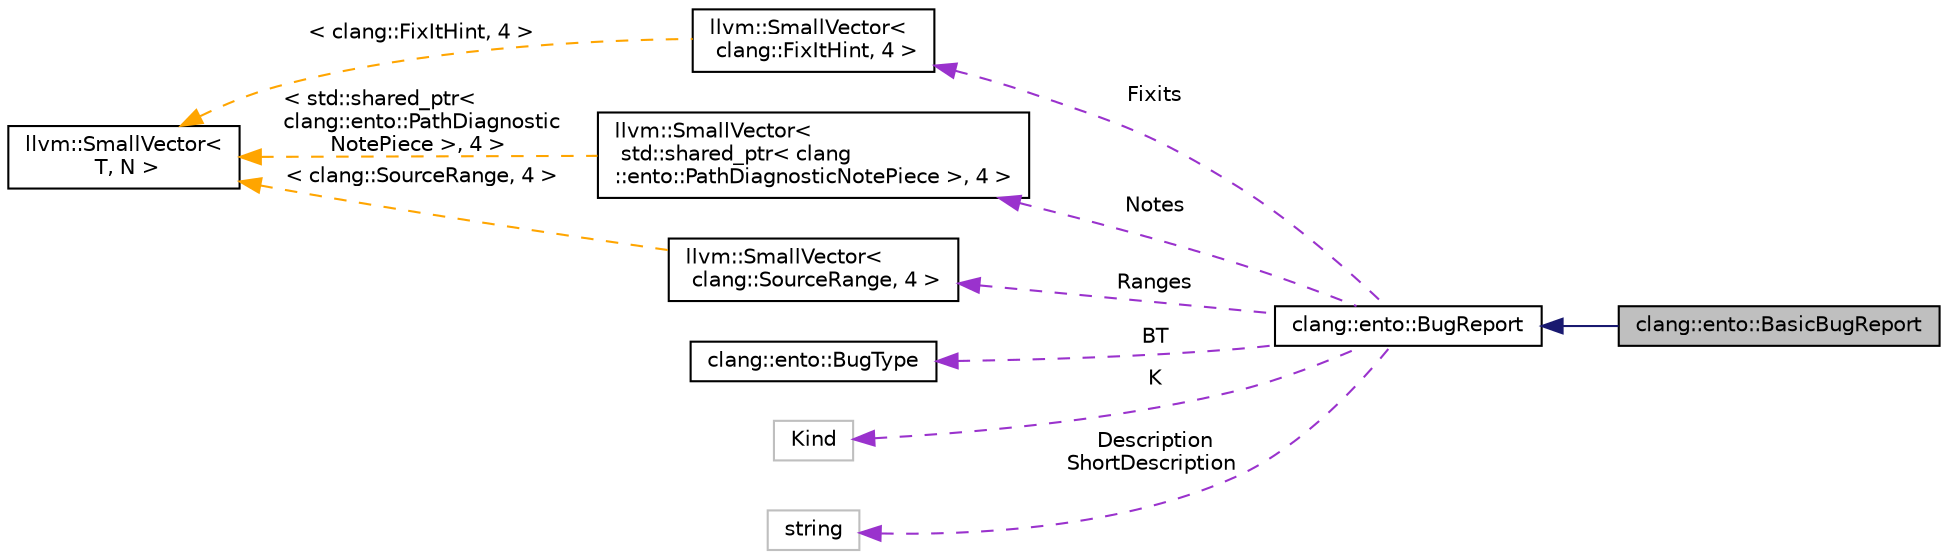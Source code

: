digraph "clang::ento::BasicBugReport"
{
 // LATEX_PDF_SIZE
  bgcolor="transparent";
  edge [fontname="Helvetica",fontsize="10",labelfontname="Helvetica",labelfontsize="10"];
  node [fontname="Helvetica",fontsize="10",shape=record];
  rankdir="LR";
  Node1 [label="clang::ento::BasicBugReport",height=0.2,width=0.4,color="black", fillcolor="grey75", style="filled", fontcolor="black",tooltip=" "];
  Node2 -> Node1 [dir="back",color="midnightblue",fontsize="10",style="solid",fontname="Helvetica"];
  Node2 [label="clang::ento::BugReport",height=0.2,width=0.4,color="black",URL="$classclang_1_1ento_1_1BugReport.html",tooltip="This class provides an interface through which checkers can create individual bug reports."];
  Node3 -> Node2 [dir="back",color="darkorchid3",fontsize="10",style="dashed",label=" Fixits" ,fontname="Helvetica"];
  Node3 [label="llvm::SmallVector\<\l clang::FixItHint, 4 \>",height=0.2,width=0.4,color="black",URL="$classllvm_1_1SmallVector.html",tooltip=" "];
  Node4 -> Node3 [dir="back",color="orange",fontsize="10",style="dashed",label=" \< clang::FixItHint, 4 \>" ,fontname="Helvetica"];
  Node4 [label="llvm::SmallVector\<\l T, N \>",height=0.2,width=0.4,color="black",URL="$classllvm_1_1SmallVector.html",tooltip=" "];
  Node5 -> Node2 [dir="back",color="darkorchid3",fontsize="10",style="dashed",label=" BT" ,fontname="Helvetica"];
  Node5 [label="clang::ento::BugType",height=0.2,width=0.4,color="black",URL="$classclang_1_1ento_1_1BugType.html",tooltip=" "];
  Node6 -> Node2 [dir="back",color="darkorchid3",fontsize="10",style="dashed",label=" Notes" ,fontname="Helvetica"];
  Node6 [label="llvm::SmallVector\<\l std::shared_ptr\< clang\l::ento::PathDiagnosticNotePiece \>, 4 \>",height=0.2,width=0.4,color="black",URL="$classllvm_1_1SmallVector.html",tooltip=" "];
  Node4 -> Node6 [dir="back",color="orange",fontsize="10",style="dashed",label=" \< std::shared_ptr\<\l clang::ento::PathDiagnostic\lNotePiece \>, 4 \>" ,fontname="Helvetica"];
  Node7 -> Node2 [dir="back",color="darkorchid3",fontsize="10",style="dashed",label=" Ranges" ,fontname="Helvetica"];
  Node7 [label="llvm::SmallVector\<\l clang::SourceRange, 4 \>",height=0.2,width=0.4,color="black",URL="$classllvm_1_1SmallVector.html",tooltip=" "];
  Node4 -> Node7 [dir="back",color="orange",fontsize="10",style="dashed",label=" \< clang::SourceRange, 4 \>" ,fontname="Helvetica"];
  Node8 -> Node2 [dir="back",color="darkorchid3",fontsize="10",style="dashed",label=" K" ,fontname="Helvetica"];
  Node8 [label="Kind",height=0.2,width=0.4,color="grey75",tooltip=" "];
  Node9 -> Node2 [dir="back",color="darkorchid3",fontsize="10",style="dashed",label=" Description\nShortDescription" ,fontname="Helvetica"];
  Node9 [label="string",height=0.2,width=0.4,color="grey75",tooltip=" "];
}
